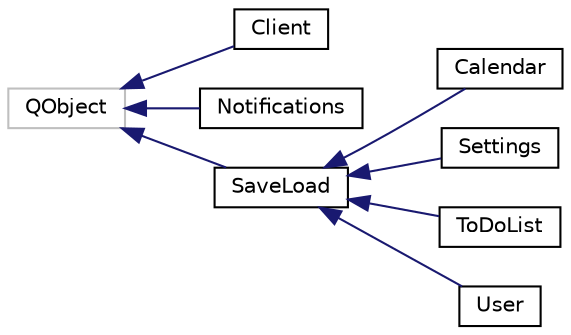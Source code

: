 digraph "Graphical Class Hierarchy"
{
 // LATEX_PDF_SIZE
  edge [fontname="Helvetica",fontsize="10",labelfontname="Helvetica",labelfontsize="10"];
  node [fontname="Helvetica",fontsize="10",shape=record];
  rankdir="LR";
  Node9 [label="QObject",height=0.2,width=0.4,color="grey75", fillcolor="white", style="filled",tooltip=" "];
  Node9 -> Node0 [dir="back",color="midnightblue",fontsize="10",style="solid",fontname="Helvetica"];
  Node0 [label="Client",height=0.2,width=0.4,color="black", fillcolor="white", style="filled",URL="$classClient.html",tooltip=" "];
  Node9 -> Node11 [dir="back",color="midnightblue",fontsize="10",style="solid",fontname="Helvetica"];
  Node11 [label="Notifications",height=0.2,width=0.4,color="black", fillcolor="white", style="filled",URL="$classNotifications.html",tooltip=" "];
  Node9 -> Node12 [dir="back",color="midnightblue",fontsize="10",style="solid",fontname="Helvetica"];
  Node12 [label="SaveLoad",height=0.2,width=0.4,color="black", fillcolor="white", style="filled",URL="$classSaveLoad.html",tooltip=" "];
  Node12 -> Node13 [dir="back",color="midnightblue",fontsize="10",style="solid",fontname="Helvetica"];
  Node13 [label="Calendar",height=0.2,width=0.4,color="black", fillcolor="white", style="filled",URL="$classCalendar.html",tooltip=" "];
  Node12 -> Node14 [dir="back",color="midnightblue",fontsize="10",style="solid",fontname="Helvetica"];
  Node14 [label="Settings",height=0.2,width=0.4,color="black", fillcolor="white", style="filled",URL="$classSettings.html",tooltip=" "];
  Node12 -> Node15 [dir="back",color="midnightblue",fontsize="10",style="solid",fontname="Helvetica"];
  Node15 [label="ToDoList",height=0.2,width=0.4,color="black", fillcolor="white", style="filled",URL="$classToDoList.html",tooltip=" "];
  Node12 -> Node16 [dir="back",color="midnightblue",fontsize="10",style="solid",fontname="Helvetica"];
  Node16 [label="User",height=0.2,width=0.4,color="black", fillcolor="white", style="filled",URL="$classUser.html",tooltip=" "];
}
